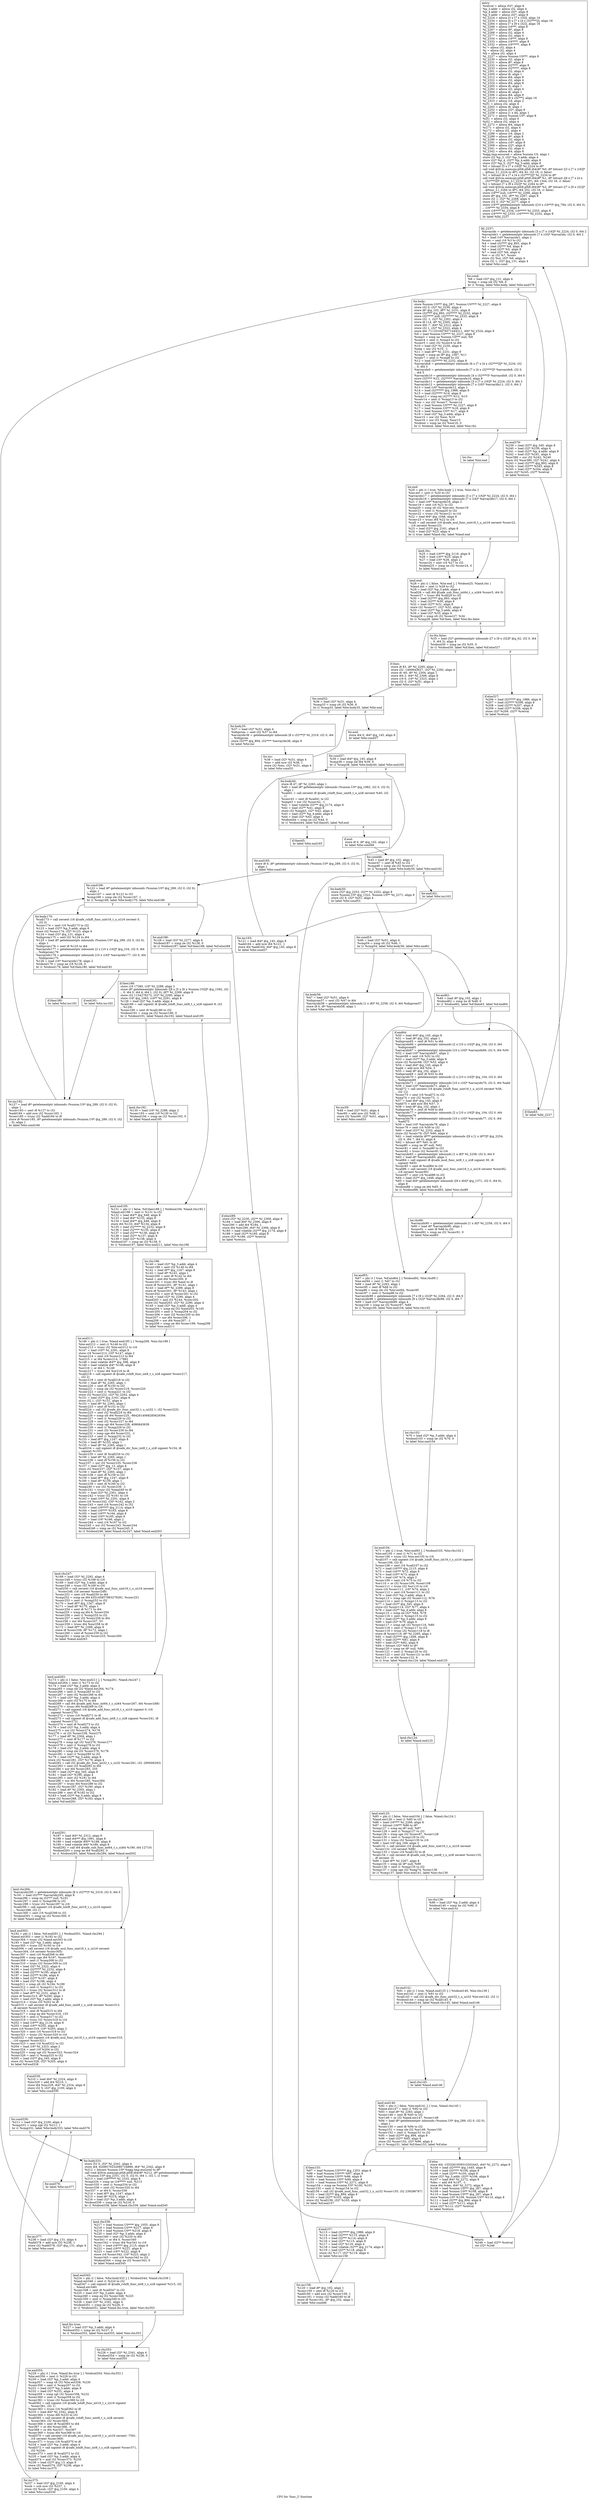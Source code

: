 digraph "CFG for 'func_2' function" {
	label="CFG for 'func_2' function";

	Node0xbb36070 [shape=record,label="{entry:\l  %retval = alloca i32*, align 8\l  %p_3.addr = alloca i32, align 4\l  %p_4.addr = alloca i32*, align 8\l  %p_5.addr = alloca i32*, align 8\l  %l_2224 = alloca [3 x [7 x i16]], align 16\l  %l_2234 = alloca [6 x [7 x [4 x i32****]]], align 16\l  %l_2264 = alloca [7 x [9 x i32]], align 16\l  %l_2266 = alloca i16***, align 8\l  %l_2267 = alloca i8*, align 8\l  %l_2268 = alloca i32, align 4\l  %l_2277 = alloca i32, align 4\l  %l_2334 = alloca i16***, align 8\l  %l_2333 = alloca i16****, align 8\l  %l_2332 = alloca i16*****, align 8\l  %i = alloca i32, align 4\l  %j = alloca i32, align 4\l  %k = alloca i32, align 4\l  %l_2227 = alloca %union.U0***, align 8\l  %l_2230 = alloca i32, align 4\l  %l_2231 = alloca i8*, align 8\l  %l_2232 = alloca i32****, align 8\l  %l_2233 = alloca i32*****, align 8\l  %l_2301 = alloca i32, align 4\l  %l_2305 = alloca i8, align 1\l  %l_2312 = alloca i64, align 8\l  %l_2322 = alloca i32, align 4\l  %l_2324 = alloca i64, align 8\l  %l_2265 = alloca i8, align 1\l  %l_2292 = alloca i32, align 4\l  %l_2304 = alloca i8, align 1\l  %l_2306 = alloca i64, align 8\l  %l_2319 = alloca [8 x i32***], align 16\l  %l_2323 = alloca i16, align 2\l  %i31 = alloca i32, align 4\l  %l_2263 = alloca i8, align 1\l  %l_2252 = alloca i32*, align 8\l  %l_2258 = alloca [1 x i8], align 1\l  %l_2271 = alloca %union.U0*, align 8\l  %i51 = alloca i32, align 4\l  %j52 = alloca i32, align 4\l  %l_2272 = alloca i64, align 8\l  %i171 = alloca i32, align 4\l  %j172 = alloca i32, align 4\l  %l_2288 = alloca i16, align 2\l  %l_2289 = alloca i8*, align 8\l  %l_2290 = alloca i32, align 4\l  %l_2291 = alloca i16*, align 8\l  %l_2309 = alloca i32*, align 8\l  %l_2341 = alloca i32, align 4\l  %l_2342 = alloca i64, align 8\l  %agg.tmp.ensured = alloca %union.U0, align 1\l  store i32 %p_3, i32* %p_3.addr, align 4\l  store i32* %p_4, i32** %p_4.addr, align 8\l  store i32* %p_5, i32** %p_5.addr, align 8\l  %0 = bitcast [3 x [7 x i16]]* %l_2224 to i8*\l  call void @llvm.memcpy.p0i8.p0i8.i64(i8* %0, i8* bitcast ([3 x [7 x i16]]*\l... @func_2.l_2224 to i8*), i64 42, i32 16, i1 false)\l  %1 = bitcast [6 x [7 x [4 x i32****]]]* %l_2234 to i8*\l  call void @llvm.memcpy.p0i8.p0i8.i64(i8* %1, i8* bitcast ([6 x [7 x [4 x\l... i32****]]]* @func_2.l_2234 to i8*), i64 1344, i32 16, i1 false)\l  %2 = bitcast [7 x [9 x i32]]* %l_2264 to i8*\l  call void @llvm.memcpy.p0i8.p0i8.i64(i8* %2, i8* bitcast ([7 x [9 x i32]]*\l... @func_2.l_2264 to i8*), i64 252, i32 16, i1 false)\l  store i16*** null, i16**** %l_2266, align 8\l  store i8* @g_102, i8** %l_2267, align 8\l  store i32 1, i32* %l_2268, align 4\l  store i32 0, i32* %l_2277, align 4\l  store i16*** getelementptr inbounds ([10 x i16**]* @g_794, i32 0, i64 3),\l... i16**** %l_2334, align 8\l  store i16**** %l_2334, i16***** %l_2333, align 8\l  store i16***** %l_2333, i16****** %l_2332, align 8\l  br label %lbl_2237\l}"];
	Node0xbb36070 -> Node0xbb360a0;
	Node0xbb360a0 [shape=record,label="{lbl_2237:                                         \l  %arrayidx = getelementptr inbounds [3 x [7 x i16]]* %l_2224, i32 0, i64 2\l  %arrayidx1 = getelementptr inbounds [7 x i16]* %arrayidx, i32 0, i64 2\l  %3 = load i16* %arrayidx1, align 2\l  %conv = sext i16 %3 to i32\l  %4 = load i32**** @g_893, align 8\l  %5 = load i32*** %4, align 8\l  %6 = load i32** %5, align 8\l  %7 = load i32* %6, align 4\l  %or = or i32 %7, %conv\l  store i32 %or, i32* %6, align 4\l  store i32 1, i32* @g_131, align 4\l  br label %for.cond\l}"];
	Node0xbb360a0 -> Node0xbb360d0;
	Node0xbb360d0 [shape=record,label="{for.cond:                                         \l  %8 = load i32* @g_131, align 4\l  %cmp = icmp sle i32 %8, 6\l  br i1 %cmp, label %for.body, label %for.end379\l|{<s0>T|<s1>F}}"];
	Node0xbb360d0:s0 -> Node0xbb36100;
	Node0xbb360d0:s1 -> Node0xbb36df0;
	Node0xbb36100 [shape=record,label="{for.body:                                         \l  store %union.U0*** @g_287, %union.U0**** %l_2227, align 8\l  store i32 0, i32* %l_2230, align 4\l  store i8* @g_102, i8** %l_2231, align 8\l  store i32**** @g_893, i32***** %l_2232, align 8\l  store i32***** null, i32****** %l_2233, align 8\l  store i32 -1, i32* %l_2301, align 4\l  store i8 114, i8* %l_2305, align 1\l  store i64 -7, i64* %l_2312, align 8\l  store i32 1, i32* %l_2322, align 4\l  store i64 -7112516476571444311, i64* %l_2324, align 8\l  %9 = load %union.U0**** %l_2227, align 8\l  %cmp3 = icmp ne %union.U0*** null, %9\l  %conv4 = zext i1 %cmp3 to i32\l  %conv5 = sext i32 %conv4 to i64\l  %10 = load i32* %l_2230, align 4\l  %neg = xor i32 %10, -1\l  %11 = load i8** %l_2231, align 8\l  %cmp6 = icmp ne i8* @g_1587, %11\l  %conv7 = zext i1 %cmp6 to i32\l  %12 = load i32***** %l_2232, align 8\l  %arrayidx8 = getelementptr inbounds [6 x [7 x [4 x i32****]]]* %l_2234, i32\l... 0, i64 3\l  %arrayidx9 = getelementptr inbounds [7 x [4 x i32****]]* %arrayidx8, i32 0,\l... i64 3\l  %arrayidx10 = getelementptr inbounds [4 x i32****]* %arrayidx9, i32 0, i64 0\l  store i32**** %12, i32***** %arrayidx10, align 8\l  %arrayidx11 = getelementptr inbounds [3 x [7 x i16]]* %l_2224, i32 0, i64 2\l  %arrayidx12 = getelementptr inbounds [7 x i16]* %arrayidx11, i32 0, i64 2\l  %13 = load i16* %arrayidx12, align 2\l  %14 = load i32****** @g_1988, align 8\l  %15 = load i32***** %14, align 8\l  %cmp13 = icmp eq i32**** %12, %15\l  %conv14 = zext i1 %cmp13 to i32\l  %xor = xor i32 %conv7, %conv14\l  %16 = load %union.U0**** %l_2227, align 8\l  %17 = load %union.U0*** %16, align 8\l  %18 = load %union.U0** %17, align 8\l  %19 = load i32* %p_3.addr, align 4\l  %xor15 = xor i32 %xor, %19\l  %xor16 = xor i32 %neg, %xor15\l  %tobool = icmp ne i32 %xor16, 0\l  br i1 %tobool, label %lor.end, label %lor.rhs\l|{<s0>T|<s1>F}}"];
	Node0xbb36100:s0 -> Node0xbb36160;
	Node0xbb36100:s1 -> Node0xbb36130;
	Node0xbb36130 [shape=record,label="{lor.rhs:                                          \l  br label %lor.end\l}"];
	Node0xbb36130 -> Node0xbb36160;
	Node0xbb36160 [shape=record,label="{lor.end:                                          \l  %20 = phi i1 [ true, %for.body ], [ true, %lor.rhs ]\l  %lor.ext = zext i1 %20 to i32\l  %arrayidx17 = getelementptr inbounds [3 x [7 x i16]]* %l_2224, i32 0, i64 1\l  %arrayidx18 = getelementptr inbounds [7 x i16]* %arrayidx17, i32 0, i64 2\l  %21 = load i16* %arrayidx18, align 2\l  %conv19 = sext i16 %21 to i32\l  %cmp20 = icmp slt i32 %lor.ext, %conv19\l  %conv21 = zext i1 %cmp20 to i32\l  %conv22 = trunc i32 %conv21 to i16\l  %22 = load i64* @g_1048, align 8\l  %conv23 = trunc i64 %22 to i16\l  %call = call zeroext i16 @safe_mul_func_uint16_t_u_u(i16 zeroext %conv22,\l... i16 zeroext %conv23)\l  %23 = load i32** @g_2161, align 8\l  %24 = load i32* %23, align 4\l  br i1 true, label %land.rhs, label %land.end\l|{<s0>T|<s1>F}}"];
	Node0xbb36160:s0 -> Node0xbb36190;
	Node0xbb36160:s1 -> Node0xbb361c0;
	Node0xbb36190 [shape=record,label="{land.rhs:                                         \l  %25 = load i16*** @g_2116, align 8\l  %26 = load i16** %25, align 8\l  %27 = load i16* %26, align 2\l  %conv24 = sext i16 %27 to i32\l  %tobool25 = icmp ne i32 %conv24, 0\l  br label %land.end\l}"];
	Node0xbb36190 -> Node0xbb361c0;
	Node0xbb361c0 [shape=record,label="{land.end:                                         \l  %28 = phi i1 [ false, %lor.end ], [ %tobool25, %land.rhs ]\l  %land.ext = zext i1 %28 to i32\l  %29 = load i32* %p_3.addr, align 4\l  %call26 = call i64 @safe_sub_func_int64_t_s_s(i64 %conv5, i64 0)\l  %conv27 = trunc i64 %call26 to i32\l  %30 = load i32**** @g_893, align 8\l  %31 = load i32*** %30, align 8\l  %32 = load i32** %31, align 8\l  store i32 %conv27, i32* %32, align 4\l  %33 = load i32** %p_5.addr, align 8\l  %34 = load i32* %33, align 4\l  %cmp28 = icmp slt i32 %conv27, %34\l  br i1 %cmp28, label %if.then, label %lor.lhs.false\l|{<s0>T|<s1>F}}"];
	Node0xbb361c0:s0 -> Node0xbb36220;
	Node0xbb361c0:s1 -> Node0xbb361f0;
	Node0xbb361f0 [shape=record,label="{lor.lhs.false:                                    \l  %35 = load i32* getelementptr inbounds ([7 x [9 x i32]]* @g_62, i32 0, i64\l... 0, i64 3), align 4\l  %tobool30 = icmp ne i32 %35, 0\l  br i1 %tobool30, label %if.then, label %if.else327\l|{<s0>T|<s1>F}}"];
	Node0xbb361f0:s0 -> Node0xbb36220;
	Node0xbb361f0:s1 -> Node0xbb36bb0;
	Node0xbb36220 [shape=record,label="{if.then:                                          \l  store i8 83, i8* %l_2265, align 1\l  store i32 -1400643627, i32* %l_2292, align 4\l  store i8 -60, i8* %l_2304, align 1\l  store i64 2, i64* %l_2306, align 8\l  store i16 6, i16* %l_2323, align 2\l  store i32 0, i32* %i31, align 4\l  br label %for.cond32\l}"];
	Node0xbb36220 -> Node0xbb36250;
	Node0xbb36250 [shape=record,label="{for.cond32:                                       \l  %36 = load i32* %i31, align 4\l  %cmp33 = icmp slt i32 %36, 8\l  br i1 %cmp33, label %for.body35, label %for.end\l|{<s0>T|<s1>F}}"];
	Node0xbb36250:s0 -> Node0xbb36280;
	Node0xbb36250:s1 -> Node0xbb362e0;
	Node0xbb36280 [shape=record,label="{for.body35:                                       \l  %37 = load i32* %i31, align 4\l  %idxprom = sext i32 %37 to i64\l  %arrayidx36 = getelementptr inbounds [8 x i32***]* %l_2319, i32 0, i64\l... %idxprom\l  store i32*** @g_894, i32**** %arrayidx36, align 8\l  br label %for.inc\l}"];
	Node0xbb36280 -> Node0xbb362b0;
	Node0xbb362b0 [shape=record,label="{for.inc:                                          \l  %38 = load i32* %i31, align 4\l  %inc = add nsw i32 %38, 1\l  store i32 %inc, i32* %i31, align 4\l  br label %for.cond32\l}"];
	Node0xbb362b0 -> Node0xbb36250;
	Node0xbb362e0 [shape=record,label="{for.end:                                          \l  store i64 0, i64* @g_145, align 8\l  br label %for.cond37\l}"];
	Node0xbb362e0 -> Node0xbb36310;
	Node0xbb36310 [shape=record,label="{for.cond37:                                       \l  %39 = load i64* @g_145, align 8\l  %cmp38 = icmp sle i64 %39, 6\l  br i1 %cmp38, label %for.body40, label %for.end165\l|{<s0>T|<s1>F}}"];
	Node0xbb36310:s0 -> Node0xbb36340;
	Node0xbb36310:s1 -> Node0xbb36850;
	Node0xbb36340 [shape=record,label="{for.body40:                                       \l  store i8 47, i8* %l_2263, align 1\l  %40 = load i8* getelementptr inbounds (%union.U0* @g_1982, i32 0, i32 0),\l... align 1\l  %call41 = call zeroext i8 @safe_rshift_func_uint8_t_u_u(i8 zeroext %40, i32\l... 1)\l  %conv42 = zext i8 %call41 to i32\l  %neg43 = xor i32 %conv42, -1\l  %41 = load volatile i32*** @g_2174, align 8\l  %42 = load i32** %41, align 8\l  store i32 %neg43, i32* %42, align 4\l  %43 = load i32** %p_4.addr, align 8\l  %44 = load i32* %43, align 4\l  %tobool44 = icmp ne i32 %44, 0\l  br i1 %tobool44, label %if.then45, label %if.end\l|{<s0>T|<s1>F}}"];
	Node0xbb36340:s0 -> Node0xbb36370;
	Node0xbb36340:s1 -> Node0xbb363a0;
	Node0xbb36370 [shape=record,label="{if.then45:                                        \l  br label %for.end165\l}"];
	Node0xbb36370 -> Node0xbb36850;
	Node0xbb363a0 [shape=record,label="{if.end:                                           \l  store i8 0, i8* @g_102, align 1\l  br label %for.cond46\l}"];
	Node0xbb363a0 -> Node0xbb363d0;
	Node0xbb363d0 [shape=record,label="{for.cond46:                                       \l  %45 = load i8* @g_102, align 1\l  %conv47 = zext i8 %45 to i32\l  %cmp48 = icmp sle i32 %conv47, 1\l  br i1 %cmp48, label %for.body50, label %for.end162\l|{<s0>T|<s1>F}}"];
	Node0xbb363d0:s0 -> Node0xbb36400;
	Node0xbb363d0:s1 -> Node0xbb367f0;
	Node0xbb36400 [shape=record,label="{for.body50:                                       \l  store i32* @g_2253, i32** %l_2252, align 8\l  store %union.U0* @g_1322, %union.U0** %l_2271, align 8\l  store i32 0, i32* %i51, align 4\l  br label %for.cond53\l}"];
	Node0xbb36400 -> Node0xbb36430;
	Node0xbb36430 [shape=record,label="{for.cond53:                                       \l  %46 = load i32* %i51, align 4\l  %cmp54 = icmp slt i32 %46, 1\l  br i1 %cmp54, label %for.body56, label %for.end61\l|{<s0>T|<s1>F}}"];
	Node0xbb36430:s0 -> Node0xbb36460;
	Node0xbb36430:s1 -> Node0xbb364c0;
	Node0xbb36460 [shape=record,label="{for.body56:                                       \l  %47 = load i32* %i51, align 4\l  %idxprom57 = sext i32 %47 to i64\l  %arrayidx58 = getelementptr inbounds [1 x i8]* %l_2258, i32 0, i64 %idxprom57\l  store i8 0, i8* %arrayidx58, align 1\l  br label %for.inc59\l}"];
	Node0xbb36460 -> Node0xbb36490;
	Node0xbb36490 [shape=record,label="{for.inc59:                                        \l  %48 = load i32* %i51, align 4\l  %inc60 = add nsw i32 %48, 1\l  store i32 %inc60, i32* %i51, align 4\l  br label %for.cond53\l}"];
	Node0xbb36490 -> Node0xbb36430;
	Node0xbb364c0 [shape=record,label="{for.end61:                                        \l  %49 = load i8* @g_102, align 1\l  %tobool62 = icmp ne i8 %49, 0\l  br i1 %tobool62, label %if.then63, label %if.end64\l|{<s0>T|<s1>F}}"];
	Node0xbb364c0:s0 -> Node0xbb364f0;
	Node0xbb364c0:s1 -> Node0xbb36520;
	Node0xbb364f0 [shape=record,label="{if.then63:                                        \l  br label %lbl_2237\l}"];
	Node0xbb364f0 -> Node0xbb360a0;
	Node0xbb36520 [shape=record,label="{if.end64:                                         \l  %50 = load i64* @g_145, align 8\l  %51 = load i8* @g_102, align 1\l  %idxprom65 = zext i8 %51 to i64\l  %arrayidx66 = getelementptr inbounds [2 x [10 x i16]]* @g_104, i32 0, i64\l... %idxprom65\l  %arrayidx67 = getelementptr inbounds [10 x i16]* %arrayidx66, i32 0, i64 %50\l  %52 = load i16* %arrayidx67, align 2\l  %conv68 = sext i16 %52 to i32\l  %53 = load i32** %p_5.addr, align 8\l  store i32 %conv68, i32* %53, align 4\l  %54 = load i64* @g_145, align 8\l  %add = add nsw i64 %54, 3\l  %55 = load i8* @g_102, align 1\l  %idxprom69 = zext i8 %55 to i64\l  %arrayidx70 = getelementptr inbounds [2 x [10 x i16]]* @g_104, i32 0, i64\l... %idxprom69\l  %arrayidx71 = getelementptr inbounds [10 x i16]* %arrayidx70, i32 0, i64 %add\l  %56 = load i16* %arrayidx71, align 2\l  %call72 = call zeroext i16 @safe_rshift_func_uint16_t_u_u(i16 zeroext %56,\l... i32 12)\l  %conv73 = zext i16 %call72 to i32\l  %neg74 = xor i32 %conv73, -1\l  %57 = load i64* @g_145, align 8\l  %add75 = add nsw i64 %57, 3\l  %58 = load i8* @g_102, align 1\l  %idxprom76 = zext i8 %58 to i64\l  %arrayidx77 = getelementptr inbounds [2 x [10 x i16]]* @g_104, i32 0, i64\l... %idxprom76\l  %arrayidx78 = getelementptr inbounds [10 x i16]* %arrayidx77, i32 0, i64\l... %add75\l  %59 = load i16* %arrayidx78, align 2\l  %conv79 = sext i16 %59 to i32\l  %60 = load i32** %l_2252, align 8\l  store i32 %conv79, i32* %60, align 4\l  %61 = load volatile i8*** getelementptr inbounds ([9 x [1 x i8**]]* @g_2254,\l... i32 0, i64 7, i64 0), align 8\l  %62 = bitcast i8** %61 to i8*\l  %cmp80 = icmp ne i8* null, %62\l  %conv81 = zext i1 %cmp80 to i32\l  %conv82 = trunc i32 %conv81 to i16\l  %arrayidx83 = getelementptr inbounds [1 x i8]* %l_2258, i32 0, i64 0\l  %63 = load i8* %arrayidx83, align 1\l  %call84 = call signext i8 @safe_mod_func_int8_t_s_s(i8 signext 30, i8\l... signext %63)\l  %conv85 = sext i8 %call84 to i16\l  %call86 = call zeroext i16 @safe_mul_func_uint16_t_u_u(i16 zeroext %conv82,\l... i16 zeroext %conv85)\l  %conv87 = zext i16 %call86 to i32\l  %64 = load i32** @g_1448, align 8\l  %65 = load i64* getelementptr inbounds ([9 x i64]* @g_1371, i32 0, i64 6),\l... align 8\l  %tobool88 = icmp ne i64 %65, 0\l  br i1 %tobool88, label %lor.end93, label %lor.rhs89\l|{<s0>T|<s1>F}}"];
	Node0xbb36520:s0 -> Node0xbb36580;
	Node0xbb36520:s1 -> Node0xbb36550;
	Node0xbb36550 [shape=record,label="{lor.rhs89:                                        \l  %arrayidx90 = getelementptr inbounds [1 x i8]* %l_2258, i32 0, i64 0\l  %66 = load i8* %arrayidx90, align 1\l  %conv91 = sext i8 %66 to i32\l  %tobool92 = icmp ne i32 %conv91, 0\l  br label %lor.end93\l}"];
	Node0xbb36550 -> Node0xbb36580;
	Node0xbb36580 [shape=record,label="{lor.end93:                                        \l  %67 = phi i1 [ true, %if.end64 ], [ %tobool92, %lor.rhs89 ]\l  %lor.ext94 = zext i1 %67 to i32\l  %68 = load i8* %l_2263, align 1\l  %conv95 = zext i8 %68 to i32\l  %cmp96 = icmp sle i32 %lor.ext94, %conv95\l  %conv97 = zext i1 %cmp96 to i32\l  %arrayidx98 = getelementptr inbounds [7 x [9 x i32]]* %l_2264, i32 0, i64 6\l  %arrayidx99 = getelementptr inbounds [9 x i32]* %arrayidx98, i32 0, i64 7\l  %69 = load i32* %arrayidx99, align 4\l  %cmp100 = icmp ne i32 %conv97, %69\l  br i1 %cmp100, label %lor.end104, label %lor.rhs102\l|{<s0>T|<s1>F}}"];
	Node0xbb36580:s0 -> Node0xbb365e0;
	Node0xbb36580:s1 -> Node0xbb365b0;
	Node0xbb365b0 [shape=record,label="{lor.rhs102:                                       \l  %70 = load i32* %p_3.addr, align 4\l  %tobool103 = icmp ne i32 %70, 0\l  br label %lor.end104\l}"];
	Node0xbb365b0 -> Node0xbb365e0;
	Node0xbb365e0 [shape=record,label="{lor.end104:                                       \l  %71 = phi i1 [ true, %lor.end93 ], [ %tobool103, %lor.rhs102 ]\l  %lor.ext105 = zext i1 %71 to i32\l  %conv106 = trunc i32 %lor.ext105 to i16\l  %call107 = call signext i16 @safe_lshift_func_int16_t_s_s(i16 signext\l... %conv106, i32 8)\l  %conv108 = sext i16 %call107 to i32\l  %72 = load i16**** @g_2115, align 8\l  %73 = load i16*** %72, align 8\l  %74 = load i16** %73, align 8\l  %75 = load i16* %74, align 2\l  %conv109 = sext i16 %75 to i32\l  %or110 = or i32 %conv109, %conv108\l  %conv111 = trunc i32 %or110 to i16\l  store i16 %conv111, i16* %74, align 2\l  %conv112 = sext i16 %conv111 to i32\l  %76 = load i32* %p_3.addr, align 4\l  %cmp113 = icmp sge i32 %conv112, %76\l  %conv114 = zext i1 %cmp113 to i32\l  %77 = load i32** @g_345, align 8\l  store i32 %conv114, i32* %77, align 4\l  %78 = load i32** %p_4.addr, align 8\l  %cmp115 = icmp ne i32* %64, %78\l  %conv116 = zext i1 %cmp115 to i32\l  %79 = load i32** %p_5.addr, align 8\l  %80 = load i32* %79, align 4\l  %cmp117 = icmp sgt i32 %conv116, %80\l  %conv118 = zext i1 %cmp117 to i32\l  %conv119 = trunc i32 %conv118 to i8\l  store i8 %conv119, i8* %l_2265, align 1\l  %81 = load i32**** @g_1446, align 8\l  %82 = load i32*** %81, align 8\l  %83 = load i32** %82, align 8\l  %84 = bitcast i32* %83 to i8*\l  %cmp120 = icmp ne i8* null, %84\l  %conv121 = zext i1 %cmp120 to i32\l  %conv122 = sext i32 %conv121 to i64\l  %or123 = or i64 %conv122, 6\l  br i1 true, label %land.rhs124, label %land.end125\l|{<s0>T|<s1>F}}"];
	Node0xbb365e0:s0 -> Node0xbb36610;
	Node0xbb365e0:s1 -> Node0xbb36640;
	Node0xbb36610 [shape=record,label="{land.rhs124:                                      \l  br label %land.end125\l}"];
	Node0xbb36610 -> Node0xbb36640;
	Node0xbb36640 [shape=record,label="{land.end125:                                      \l  %85 = phi i1 [ false, %lor.end104 ], [ false, %land.rhs124 ]\l  %land.ext126 = zext i1 %85 to i32\l  %86 = load i16**** %l_2266, align 8\l  %87 = bitcast i16*** %86 to i8*\l  %cmp127 = icmp eq i8* null, %87\l  %conv128 = zext i1 %cmp127 to i32\l  %cmp129 = icmp sge i32 %conv87, %conv128\l  %conv130 = zext i1 %cmp129 to i32\l  %conv131 = trunc i32 %conv130 to i16\l  %88 = load i16* @g_169, align 2\l  %call132 = call zeroext i16 @safe_add_func_uint16_t_u_u(i16 zeroext\l... %conv131, i16 zeroext %88)\l  %conv133 = trunc i16 %call132 to i8\l  %call134 = call zeroext i8 @safe_sub_func_uint8_t_u_u(i8 zeroext %conv133,\l... i8 zeroext -3)\l  %89 = load i8** %l_2267, align 8\l  %cmp135 = icmp ne i8* null, %89\l  %conv136 = zext i1 %cmp135 to i32\l  %cmp137 = icmp sge i32 %neg74, %conv136\l  br i1 %cmp137, label %lor.end141, label %lor.rhs139\l|{<s0>T|<s1>F}}"];
	Node0xbb36640:s0 -> Node0xbb366a0;
	Node0xbb36640:s1 -> Node0xbb36670;
	Node0xbb36670 [shape=record,label="{lor.rhs139:                                       \l  %90 = load i32* %p_3.addr, align 4\l  %tobool140 = icmp ne i32 %90, 0\l  br label %lor.end141\l}"];
	Node0xbb36670 -> Node0xbb366a0;
	Node0xbb366a0 [shape=record,label="{lor.end141:                                       \l  %91 = phi i1 [ true, %land.end125 ], [ %tobool140, %lor.rhs139 ]\l  %lor.ext142 = zext i1 %91 to i32\l  %call143 = call i32 @safe_div_func_uint32_t_u_u(i32 %lor.ext142, i32 1)\l  %tobool144 = icmp ne i32 %call143, 0\l  br i1 %tobool144, label %land.rhs145, label %land.end146\l|{<s0>T|<s1>F}}"];
	Node0xbb366a0:s0 -> Node0xbb366d0;
	Node0xbb366a0:s1 -> Node0xbb36700;
	Node0xbb366d0 [shape=record,label="{land.rhs145:                                      \l  br label %land.end146\l}"];
	Node0xbb366d0 -> Node0xbb36700;
	Node0xbb36700 [shape=record,label="{land.end146:                                      \l  %92 = phi i1 [ false, %lor.end141 ], [ true, %land.rhs145 ]\l  %land.ext147 = zext i1 %92 to i32\l  %93 = load i8* %l_2263, align 1\l  %conv148 = zext i8 %93 to i32\l  %or149 = or i32 %land.ext147, %conv148\l  %94 = load i8* getelementptr inbounds (%union.U0* @g_289, i32 0, i32 0),\l... align 1\l  %conv150 = sext i8 %94 to i32\l  %cmp151 = icmp sle i32 %or149, %conv150\l  %conv152 = zext i1 %cmp151 to i32\l  %95 = load i32*** @g_894, align 8\l  %96 = load i32** %95, align 8\l  store i32 %conv152, i32* %96, align 4\l  br i1 %cmp151, label %if.then153, label %if.else\l|{<s0>T|<s1>F}}"];
	Node0xbb36700:s0 -> Node0xbb36730;
	Node0xbb36700:s1 -> Node0xbb36760;
	Node0xbb36730 [shape=record,label="{if.then153:                                       \l  %97 = load %union.U0***** @g_1353, align 8\l  %98 = load %union.U0**** %97, align 8\l  %99 = load %union.U0*** %98, align 8\l  %100 = load %union.U0** %99, align 8\l  %101 = load %union.U0** %l_2271, align 8\l  %cmp154 = icmp ne %union.U0* %100, %101\l  %conv155 = zext i1 %cmp154 to i32\l  %call156 = call i32 @safe_mod_func_uint32_t_u_u(i32 %conv155, i32 239286787)\l  %102 = load i32*** @g_894, align 8\l  %103 = load i32** %102, align 8\l  store i32 %call156, i32* %103, align 4\l  br label %if.end157\l}"];
	Node0xbb36730 -> Node0xbb36790;
	Node0xbb36760 [shape=record,label="{if.else:                                          \l  store i64 -1553261939310202443, i64* %l_2272, align 8\l  %104 = load i32***** @g_1445, align 8\l  %105 = load i32**** %104, align 8\l  %106 = load i32*** %105, align 8\l  store i32* %p_3.addr, i32** %106, align 8\l  %107 = load i64* %l_2272, align 8\l  %dec = add i64 %107, -1\l  store i64 %dec, i64* %l_2272, align 8\l  %108 = load %union.U0*** @g_287, align 8\l  %109 = load %union.U0** %108, align 8\l  %110 = load %union.U0*** @g_287, align 8\l  store %union.U0* %109, %union.U0** %110, align 8\l  %111 = load i32*** @g_894, align 8\l  %112 = load i32** %111, align 8\l  store i32* %112, i32** %retval\l  br label %return\l}"];
	Node0xbb36760 -> Node0xbb36e20;
	Node0xbb36790 [shape=record,label="{if.end157:                                        \l  %113 = load i32***** @g_1986, align 8\l  %114 = load i32**** %113, align 8\l  %115 = load i32*** %114, align 8\l  %116 = load i32** %115, align 8\l  %117 = load i32* %116, align 4\l  %118 = load volatile i32*** @g_2174, align 8\l  %119 = load i32** %118, align 8\l  store i32 %117, i32* %119, align 4\l  br label %for.inc158\l}"];
	Node0xbb36790 -> Node0xbb367c0;
	Node0xbb367c0 [shape=record,label="{for.inc158:                                       \l  %120 = load i8* @g_102, align 1\l  %conv159 = zext i8 %120 to i32\l  %add160 = add nsw i32 %conv159, 1\l  %conv161 = trunc i32 %add160 to i8\l  store i8 %conv161, i8* @g_102, align 1\l  br label %for.cond46\l}"];
	Node0xbb367c0 -> Node0xbb363d0;
	Node0xbb367f0 [shape=record,label="{for.end162:                                       \l  br label %for.inc163\l}"];
	Node0xbb367f0 -> Node0xbb36820;
	Node0xbb36820 [shape=record,label="{for.inc163:                                       \l  %121 = load i64* @g_145, align 8\l  %add164 = add nsw i64 %121, 1\l  store i64 %add164, i64* @g_145, align 8\l  br label %for.cond37\l}"];
	Node0xbb36820 -> Node0xbb36310;
	Node0xbb36850 [shape=record,label="{for.end165:                                       \l  store i8 0, i8* getelementptr inbounds (%union.U0* @g_289, i32 0, i32 0),\l... align 1\l  br label %for.cond166\l}"];
	Node0xbb36850 -> Node0xbb36880;
	Node0xbb36880 [shape=record,label="{for.cond166:                                      \l  %122 = load i8* getelementptr inbounds (%union.U0* @g_289, i32 0, i32 0),\l... align 1\l  %conv167 = sext i8 %122 to i32\l  %cmp168 = icmp sle i32 %conv167, 1\l  br i1 %cmp168, label %for.body170, label %for.end186\l|{<s0>T|<s1>F}}"];
	Node0xbb36880:s0 -> Node0xbb368b0;
	Node0xbb36880:s1 -> Node0xbb36970;
	Node0xbb368b0 [shape=record,label="{for.body170:                                      \l  %call173 = call zeroext i16 @safe_rshift_func_uint16_t_u_s(i16 zeroext 0,\l... i32 0)\l  %conv174 = zext i16 %call173 to i32\l  %123 = load i32** %p_5.addr, align 8\l  store i32 %conv174, i32* %123, align 4\l  %124 = load i32* @g_131, align 4\l  %idxprom175 = sext i32 %124 to i64\l  %125 = load i8* getelementptr inbounds (%union.U0* @g_289, i32 0, i32 0),\l... align 1\l  %idxprom176 = sext i8 %125 to i64\l  %arrayidx177 = getelementptr inbounds [2 x [10 x i16]]* @g_104, i32 0, i64\l... %idxprom176\l  %arrayidx178 = getelementptr inbounds [10 x i16]* %arrayidx177, i32 0, i64\l... %idxprom175\l  %126 = load i16* %arrayidx178, align 2\l  %tobool179 = icmp ne i16 %126, 0\l  br i1 %tobool179, label %if.then180, label %if.end181\l|{<s0>T|<s1>F}}"];
	Node0xbb368b0:s0 -> Node0xbb368e0;
	Node0xbb368b0:s1 -> Node0xbb36910;
	Node0xbb368e0 [shape=record,label="{if.then180:                                       \l  br label %for.inc182\l}"];
	Node0xbb368e0 -> Node0xbb36940;
	Node0xbb36910 [shape=record,label="{if.end181:                                        \l  br label %for.inc182\l}"];
	Node0xbb36910 -> Node0xbb36940;
	Node0xbb36940 [shape=record,label="{for.inc182:                                       \l  %127 = load i8* getelementptr inbounds (%union.U0* @g_289, i32 0, i32 0),\l... align 1\l  %conv183 = sext i8 %127 to i32\l  %add184 = add nsw i32 %conv183, 1\l  %conv185 = trunc i32 %add184 to i8\l  store i8 %conv185, i8* getelementptr inbounds (%union.U0* @g_289, i32 0, i32\l... 0), align 1\l  br label %for.cond166\l}"];
	Node0xbb36940 -> Node0xbb36880;
	Node0xbb36970 [shape=record,label="{for.end186:                                       \l  %128 = load i32* %l_2277, align 4\l  %tobool187 = icmp ne i32 %128, 0\l  br i1 %tobool187, label %if.then188, label %if.else289\l|{<s0>T|<s1>F}}"];
	Node0xbb36970:s0 -> Node0xbb369a0;
	Node0xbb36970:s1 -> Node0xbb36af0;
	Node0xbb369a0 [shape=record,label="{if.then188:                                       \l  store i16 17260, i16* %l_2288, align 2\l  store i8* getelementptr inbounds ([8 x [5 x [6 x %union.U0]]]* @g_1592, i32\l... 0, i64 0, i64 4, i64 1, i32 0), i8** %l_2289, align 8\l  store i32 1154276272, i32* %l_2290, align 4\l  store i16* @g_1063, i16** %l_2291, align 8\l  %129 = load i32* %p_3.addr, align 4\l  %call189 = call signext i8 @safe_lshift_func_int8_t_s_u(i8 signext 8, i32\l... %129)\l  %conv190 = sext i8 %call189 to i32\l  %tobool191 = icmp ne i32 %conv190, 0\l  br i1 %tobool191, label %land.rhs192, label %land.end195\l|{<s0>T|<s1>F}}"];
	Node0xbb369a0:s0 -> Node0xbb369d0;
	Node0xbb369a0:s1 -> Node0xbb36a00;
	Node0xbb369d0 [shape=record,label="{land.rhs192:                                      \l  %130 = load i16* %l_2288, align 2\l  %conv193 = sext i16 %130 to i32\l  %tobool194 = icmp ne i32 %conv193, 0\l  br label %land.end195\l}"];
	Node0xbb369d0 -> Node0xbb36a00;
	Node0xbb36a00 [shape=record,label="{land.end195:                                      \l  %131 = phi i1 [ false, %if.then188 ], [ %tobool194, %land.rhs192 ]\l  %land.ext196 = zext i1 %131 to i32\l  %132 = load i64** @g_648, align 8\l  %133 = load i64* %132, align 8\l  %134 = load i64** @g_648, align 8\l  store i64 %133, i64* %134, align 8\l  %135 = load i32***** %l_2232, align 8\l  %136 = load i32**** %135, align 8\l  %137 = load i32*** %136, align 8\l  %138 = load i32** %137, align 8\l  %139 = load i32* %138, align 4\l  %tobool197 = icmp ne i32 %139, 0\l  br i1 %tobool197, label %lor.end211, label %lor.rhs198\l|{<s0>T|<s1>F}}"];
	Node0xbb36a00:s0 -> Node0xbb36a60;
	Node0xbb36a00:s1 -> Node0xbb36a30;
	Node0xbb36a30 [shape=record,label="{lor.rhs198:                                       \l  %140 = load i32* %p_3.addr, align 4\l  %conv199 = sext i32 %140 to i64\l  %141 = load i8** @g_1247, align 8\l  %142 = load i8* %141, align 1\l  %conv200 = sext i8 %142 to i64\l  %and = and i64 %conv200, 8\l  %conv201 = trunc i64 %and to i8\l  store i8 %conv201, i8* %141, align 1\l  %143 = load i8** %l_2289, align 8\l  store i8 %conv201, i8* %143, align 1\l  %conv202 = sext i8 %conv201 to i32\l  %144 = load i32* %l_2290, align 4\l  %and203 = and i32 %144, %conv202\l  store i32 %and203, i32* %l_2290, align 4\l  %145 = load i32* %p_3.addr, align 4\l  %cmp204 = icmp eq i32 %and203, %145\l  %conv205 = zext i1 %cmp204 to i32\l  %conv206 = sext i32 %conv205 to i64\l  %xor207 = xor i64 %conv206, 1\l  %neg208 = xor i64 %xor207, -1\l  %cmp209 = icmp ne i64 %conv199, %neg208\l  br label %lor.end211\l}"];
	Node0xbb36a30 -> Node0xbb36a60;
	Node0xbb36a60 [shape=record,label="{lor.end211:                                       \l  %146 = phi i1 [ true, %land.end195 ], [ %cmp209, %lor.rhs198 ]\l  %lor.ext212 = zext i1 %146 to i32\l  %conv213 = trunc i32 %lor.ext212 to i16\l  %147 = load i16** %l_2291, align 8\l  store i16 %conv213, i16* %147, align 2\l  %conv214 = zext i16 %conv213 to i64\l  %or215 = or i64 %conv214, 17892\l  %148 = load volatile i64** @g_598, align 8\l  %149 = load volatile i64* %148, align 8\l  %or216 = or i64 1, %149\l  %conv217 = trunc i64 %or216 to i8\l  %call218 = call signext i8 @safe_rshift_func_int8_t_s_s(i8 signext %conv217,\l... i32 2)\l  %conv219 = sext i8 %call218 to i32\l  %150 = load i8* %l_2265, align 1\l  %conv220 = sext i8 %150 to i32\l  %cmp221 = icmp sle i32 %conv219, %conv220\l  %conv222 = zext i1 %cmp221 to i32\l  store i32 %conv222, i32* %l_2292, align 4\l  %151 = load i32** @g_2161, align 8\l  store i32 1, i32* %151, align 4\l  %152 = load i8* %l_2265, align 1\l  %conv223 = sext i8 %152 to i32\l  %call224 = call i32 @safe_div_func_uint32_t_u_u(i32 1, i32 %conv223)\l  %conv225 = zext i32 %call224 to i64\l  %cmp226 = icmp ult i64 %conv225, -8642614068285629394\l  %conv227 = zext i1 %cmp226 to i32\l  %conv228 = sext i32 %conv227 to i64\l  %cmp229 = icmp sgt i64 %conv228, 4086843639\l  %conv230 = zext i1 %cmp229 to i32\l  %conv231 = sext i32 %conv230 to i64\l  %cmp232 = icmp uge i64 %conv231, -1\l  %conv233 = zext i1 %cmp232 to i32\l  %153 = load i8** @g_1247, align 8\l  %154 = load i8* %153, align 1\l  %155 = load i8* %l_2265, align 1\l  %call234 = call signext i8 @safe_div_func_int8_t_s_s(i8 signext %154, i8\l... signext %155)\l  %conv235 = sext i8 %call234 to i32\l  %156 = load i8* %l_2265, align 1\l  %conv236 = sext i8 %156 to i32\l  %xor237 = xor i32 %conv235, %conv236\l  %157 = load i32** @g_13, align 8\l  store i32 %xor237, i32* %157, align 4\l  %158 = load i8* %l_2265, align 1\l  %conv238 = sext i8 %158 to i32\l  %159 = load i8** @g_1247, align 8\l  %160 = load i8* %159, align 1\l  %conv239 = sext i8 %160 to i32\l  %neg240 = xor i32 %conv239, -1\l  %conv241 = trunc i32 %neg240 to i8\l  %161 = load i32* %l_2301, align 4\l  %conv242 = trunc i32 %161 to i16\l  %162 = load i16** %l_2291, align 8\l  store i16 %conv242, i16* %162, align 2\l  %conv243 = zext i16 %conv242 to i32\l  %163 = load i16***** @g_2114, align 8\l  %164 = load i16**** %163, align 8\l  %165 = load i16*** %164, align 8\l  %166 = load i16** %165, align 8\l  %167 = load i16* %166, align 2\l  %conv244 = sext i16 %167 to i32\l  %xor245 = xor i32 %conv243, %conv244\l  %tobool246 = icmp ne i32 %xor245, 0\l  br i1 %tobool246, label %land.rhs247, label %land.end263\l|{<s0>T|<s1>F}}"];
	Node0xbb36a60:s0 -> Node0xbb36a90;
	Node0xbb36a60:s1 -> Node0xbb36ac0;
	Node0xbb36a90 [shape=record,label="{land.rhs247:                                      \l  %168 = load i32* %l_2292, align 4\l  %conv248 = trunc i32 %168 to i16\l  %169 = load i32* %p_3.addr, align 4\l  %conv249 = trunc i32 %169 to i16\l  %call250 = call zeroext i16 @safe_mul_func_uint16_t_u_u(i16 zeroext\l... %conv248, i16 zeroext %conv249)\l  %conv251 = zext i16 %call250 to i64\l  %cmp252 = icmp ne i64 435145857983279281, %conv251\l  %conv253 = zext i1 %cmp252 to i32\l  %170 = load i8** @g_1247, align 8\l  %171 = load i8* %170, align 1\l  %conv254 = sext i8 %171 to i64\l  %cmp255 = icmp eq i64 6, %conv254\l  %conv256 = zext i1 %cmp255 to i32\l  %conv257 = sext i32 %conv256 to i64\l  %xor258 = xor i64 %conv257, 53\l  %conv259 = trunc i64 %xor258 to i8\l  %172 = load i8** %l_2289, align 8\l  store i8 %conv259, i8* %172, align 1\l  %conv260 = sext i8 %conv259 to i32\l  %cmp261 = icmp ne i32 %conv253, %conv260\l  br label %land.end263\l}"];
	Node0xbb36a90 -> Node0xbb36ac0;
	Node0xbb36ac0 [shape=record,label="{land.end263:                                      \l  %173 = phi i1 [ false, %lor.end211 ], [ %cmp261, %land.rhs247 ]\l  %land.ext264 = zext i1 %173 to i32\l  %174 = load i32* %p_3.addr, align 4\l  %cmp265 = icmp sle i32 %land.ext264, %174\l  %conv266 = zext i1 %cmp265 to i32\l  %conv267 = sext i32 %conv266 to i64\l  %175 = load i32* %p_3.addr, align 4\l  %conv268 = sext i32 %175 to i64\l  %call269 = call i64 @safe_add_func_int64_t_s_s(i64 %conv267, i64 %conv268)\l  %conv270 = trunc i64 %call269 to i16\l  %call271 = call signext i16 @safe_add_func_int16_t_s_s(i16 signext 0, i16\l... signext %conv270)\l  %conv272 = trunc i16 %call271 to i8\l  %call273 = call signext i8 @safe_add_func_int8_t_s_s(i8 signext %conv241, i8\l... signext %conv272)\l  %conv274 = sext i8 %call273 to i32\l  %176 = load i32* %p_3.addr, align 4\l  %xor275 = xor i32 %conv274, %176\l  %or276 = or i32 %conv238, %xor275\l  %177 = load i8* %l_2304, align 1\l  %conv277 = sext i8 %177 to i32\l  %cmp278 = icmp sgt i32 %or276, %conv277\l  %conv279 = zext i1 %cmp278 to i32\l  %178 = load i32* %p_3.addr, align 4\l  %cmp280 = icmp sle i32 %conv279, %178\l  %conv281 = zext i1 %cmp280 to i32\l  %179 = load i32** %p_5.addr, align 8\l  store i32 %conv281, i32* %179, align 4\l  %call282 = call i32 @safe_div_func_int32_t_s_s(i32 %conv281, i32 -290006293)\l  %conv283 = sext i32 %call282 to i64\l  %xor284 = xor i64 %conv283, 255\l  %180 = load i32** @g_345, align 8\l  %181 = load i32* %180, align 4\l  %conv285 = sext i32 %181 to i64\l  %xor286 = xor i64 %conv285, %xor284\l  %conv287 = trunc i64 %xor286 to i32\l  store i32 %conv287, i32* %180, align 4\l  %182 = load i8* %l_2305, align 1\l  %conv288 = zext i8 %182 to i32\l  %183 = load i32** %p_5.addr, align 8\l  store i32 %conv288, i32* %183, align 4\l  br label %if.end291\l}"];
	Node0xbb36ac0 -> Node0xbb36b20;
	Node0xbb36af0 [shape=record,label="{if.else289:                                       \l  store i32* %l_2230, i32** %l_2309, align 8\l  %184 = load i64* %l_2306, align 8\l  %inc290 = add i64 %184, 1\l  store i64 %inc290, i64* %l_2306, align 8\l  %185 = load volatile i32*** @g_2174, align 8\l  %186 = load i32** %185, align 8\l  store i32* %186, i32** %retval\l  br label %return\l}"];
	Node0xbb36af0 -> Node0xbb36e20;
	Node0xbb36b20 [shape=record,label="{if.end291:                                        \l  %187 = load i64* %l_2312, align 8\l  %188 = load i64*** @g_1891, align 8\l  %189 = load volatile i64** %188, align 8\l  %190 = load volatile i64* %189, align 8\l  %call292 = call i64 @safe_sub_func_int64_t_s_s(i64 %190, i64 12710)\l  %tobool293 = icmp ne i64 %call292, 0\l  br i1 %tobool293, label %land.rhs294, label %land.end302\l|{<s0>T|<s1>F}}"];
	Node0xbb36b20:s0 -> Node0xbb36b50;
	Node0xbb36b20:s1 -> Node0xbb36b80;
	Node0xbb36b50 [shape=record,label="{land.rhs294:                                      \l  %arrayidx295 = getelementptr inbounds [8 x i32***]* %l_2319, i32 0, i64 0\l  %191 = load i32**** %arrayidx295, align 8\l  %cmp296 = icmp eq i32*** null, %191\l  %conv297 = zext i1 %cmp296 to i32\l  %conv298 = trunc i32 %conv297 to i16\l  %call299 = call signext i16 @safe_lshift_func_int16_t_s_s(i16 signext\l... %conv298, i32 1)\l  %conv300 = sext i16 %call299 to i32\l  %tobool301 = icmp ne i32 %conv300, 0\l  br label %land.end302\l}"];
	Node0xbb36b50 -> Node0xbb36b80;
	Node0xbb36b80 [shape=record,label="{land.end302:                                      \l  %192 = phi i1 [ false, %if.end291 ], [ %tobool301, %land.rhs294 ]\l  %land.ext303 = zext i1 %192 to i32\l  %conv304 = trunc i32 %land.ext303 to i16\l  %193 = load i32* %p_3.addr, align 4\l  %conv305 = trunc i32 %193 to i16\l  %call306 = call zeroext i16 @safe_mul_func_uint16_t_u_u(i16 zeroext\l... %conv304, i16 zeroext %conv305)\l  %conv307 = zext i16 %call306 to i64\l  %cmp308 = icmp uge i64 %187, %conv307\l  %conv309 = zext i1 %cmp308 to i32\l  %conv310 = trunc i32 %conv309 to i16\l  %194 = load i32* %l_2322, align 4\l  %195 = load i32***** %l_2232, align 8\l  %196 = load i32**** %195, align 8\l  %197 = load i32*** %196, align 8\l  %198 = load i32** %197, align 8\l  %199 = load i32* %198, align 4\l  %cmp311 = icmp ult i32 %194, %199\l  %conv312 = zext i1 %cmp311 to i32\l  %conv313 = trunc i32 %conv312 to i8\l  %200 = load i8** %l_2231, align 8\l  store i8 %conv313, i8* %200, align 1\l  %201 = load i32* %p_3.addr, align 4\l  %conv314 = trunc i32 %201 to i8\l  %call315 = call zeroext i8 @safe_add_func_uint8_t_u_u(i8 zeroext %conv313,\l... i8 zeroext %conv314)\l  %conv316 = zext i8 %call315 to i64\l  %cmp317 = icmp eq i64 %conv316, 155\l  %conv318 = zext i1 %cmp317 to i32\l  %conv319 = trunc i32 %conv318 to i16\l  %202 = load i16*** @g_2116, align 8\l  %203 = load i16** %202, align 8\l  store i16 %conv319, i16* %203, align 2\l  %conv320 = sext i16 %conv319 to i32\l  %conv321 = trunc i32 %conv320 to i16\l  %call322 = call signext i16 @safe_mul_func_int16_t_s_s(i16 signext %conv310,\l... i16 signext %conv321)\l  %conv323 = sext i16 %call322 to i32\l  %204 = load i16* %l_2323, align 2\l  %conv324 = zext i16 %204 to i32\l  %cmp325 = icmp sgt i32 %conv323, %conv324\l  %conv326 = zext i1 %cmp325 to i32\l  %205 = load i32** @g_345, align 8\l  store i32 %conv326, i32* %205, align 4\l  br label %if.end328\l}"];
	Node0xbb36b80 -> Node0xbb36be0;
	Node0xbb36bb0 [shape=record,label="{if.else327:                                       \l  %206 = load i32***** @g_1986, align 8\l  %207 = load i32**** %206, align 8\l  %208 = load i32*** %207, align 8\l  %209 = load i32** %208, align 8\l  store i32* %209, i32** %retval\l  br label %return\l}"];
	Node0xbb36bb0 -> Node0xbb36e20;
	Node0xbb36be0 [shape=record,label="{if.end328:                                        \l  %210 = load i64* %l_2324, align 8\l  %inc329 = add i64 %210, 1\l  store i64 %inc329, i64* %l_2324, align 8\l  store i32 5, i32* @g_2100, align 4\l  br label %for.cond330\l}"];
	Node0xbb36be0 -> Node0xbb36c10;
	Node0xbb36c10 [shape=record,label="{for.cond330:                                      \l  %211 = load i32* @g_2100, align 4\l  %cmp331 = icmp sge i32 %211, 1\l  br i1 %cmp331, label %for.body333, label %for.end376\l|{<s0>T|<s1>F}}"];
	Node0xbb36c10:s0 -> Node0xbb36c40;
	Node0xbb36c10:s1 -> Node0xbb36d90;
	Node0xbb36c40 [shape=record,label="{for.body333:                                      \l  store i32 0, i32* %l_2341, align 4\l  store i64 -6208570232080724890, i64* %l_2342, align 8\l  %212 = bitcast %union.U0* %agg.tmp.ensured to i8*\l  call void @llvm.memcpy.p0i8.p0i8.i64(i8* %212, i8* getelementptr inbounds\l... (%union.U0* @g_2331, i32 0, i32 0), i64 1, i32 1, i1 true)\l  %213 = load i16****** %l_2332, align 8\l  %cmp334 = icmp ne i16***** null, %213\l  %conv335 = zext i1 %cmp334 to i32\l  %conv336 = sext i32 %conv335 to i64\l  %or337 = or i64 0, %conv336\l  %214 = load i8** @g_1247, align 8\l  %215 = load i8* %214, align 1\l  %216 = load i32* %p_3.addr, align 4\l  %tobool338 = icmp ne i32 %216, 0\l  br i1 %tobool338, label %land.rhs339, label %land.end345\l|{<s0>T|<s1>F}}"];
	Node0xbb36c40:s0 -> Node0xbb36c70;
	Node0xbb36c40:s1 -> Node0xbb36ca0;
	Node0xbb36c70 [shape=record,label="{land.rhs339:                                      \l  %217 = load %union.U0**** @g_1055, align 8\l  %218 = load %union.U0*** %217, align 8\l  %219 = load %union.U0** %218, align 8\l  %220 = load i32* %p_3.addr, align 4\l  %conv340 = sext i32 %220 to i64\l  %or341 = or i64 0, %conv340\l  %conv342 = trunc i64 %or341 to i16\l  %221 = load i16**** @g_2115, align 8\l  %222 = load i16*** %221, align 8\l  %223 = load i16** %222, align 8\l  store i16 %conv342, i16* %223, align 2\l  %conv343 = sext i16 %conv342 to i32\l  %tobool344 = icmp ne i32 %conv343, 0\l  br label %land.end345\l}"];
	Node0xbb36c70 -> Node0xbb36ca0;
	Node0xbb36ca0 [shape=record,label="{land.end345:                                      \l  %224 = phi i1 [ false, %for.body333 ], [ %tobool344, %land.rhs339 ]\l  %land.ext346 = zext i1 %224 to i32\l  %call347 = call signext i8 @safe_rshift_func_int8_t_s_s(i8 signext %215, i32\l... %land.ext346)\l  %conv348 = sext i8 %call347 to i32\l  %225 = load i32* %p_3.addr, align 4\l  %cmp349 = icmp eq i32 %conv348, %225\l  %conv350 = zext i1 %cmp349 to i32\l  %226 = load i32* %l_2341, align 4\l  %tobool351 = icmp ne i32 %226, 0\l  br i1 %tobool351, label %land.lhs.true, label %lor.rhs353\l|{<s0>T|<s1>F}}"];
	Node0xbb36ca0:s0 -> Node0xbb36cd0;
	Node0xbb36ca0:s1 -> Node0xbb36d00;
	Node0xbb36cd0 [shape=record,label="{land.lhs.true:                                    \l  %227 = load i32* %p_3.addr, align 4\l  %tobool352 = icmp ne i32 %227, 0\l  br i1 %tobool352, label %lor.end355, label %lor.rhs353\l|{<s0>T|<s1>F}}"];
	Node0xbb36cd0:s0 -> Node0xbb36d30;
	Node0xbb36cd0:s1 -> Node0xbb36d00;
	Node0xbb36d00 [shape=record,label="{lor.rhs353:                                       \l  %228 = load i32* %l_2341, align 4\l  %tobool354 = icmp ne i32 %228, 0\l  br label %lor.end355\l}"];
	Node0xbb36d00 -> Node0xbb36d30;
	Node0xbb36d30 [shape=record,label="{lor.end355:                                       \l  %229 = phi i1 [ true, %land.lhs.true ], [ %tobool354, %lor.rhs353 ]\l  %lor.ext356 = zext i1 %229 to i32\l  %230 = load i32* %p_3.addr, align 4\l  %cmp357 = icmp slt i32 %lor.ext356, %230\l  %conv358 = zext i1 %cmp357 to i32\l  %231 = load i32** %p_5.addr, align 8\l  %232 = load i32* %231, align 4\l  %cmp359 = icmp sgt i32 %conv358, %232\l  %conv360 = zext i1 %cmp359 to i32\l  %conv361 = trunc i32 %conv360 to i16\l  %call362 = call signext i16 @safe_lshift_func_int16_t_s_s(i16 signext\l... %conv361, i32 1)\l  %conv363 = trunc i16 %call362 to i8\l  %233 = load i64* %l_2342, align 8\l  %conv364 = trunc i64 %233 to i32\l  %call365 = call zeroext i8 @safe_rshift_func_uint8_t_u_u(i8 zeroext\l... %conv363, i32 %conv364)\l  %conv366 = zext i8 %call365 to i64\l  %or367 = or i64 %conv366, -6\l  %or368 = or i64 %or337, %or367\l  %conv369 = trunc i64 %or368 to i16\l  %call370 = call zeroext i16 @safe_mul_func_uint16_t_u_u(i16 zeroext -7591,\l... i16 zeroext %conv369)\l  %conv371 = trunc i16 %call370 to i8\l  %234 = load i32* %p_3.addr, align 4\l  %call372 = call signext i8 @safe_lshift_func_int8_t_s_s(i8 signext %conv371,\l... i32 %234)\l  %conv373 = sext i8 %call372 to i32\l  %235 = load i32* %p_3.addr, align 4\l  %and374 = and i32 %conv373, %235\l  %236 = load i32** @g_13, align 8\l  store i32 %and374, i32* %236, align 4\l  br label %for.inc375\l}"];
	Node0xbb36d30 -> Node0xbb36d60;
	Node0xbb36d60 [shape=record,label="{for.inc375:                                       \l  %237 = load i32* @g_2100, align 4\l  %sub = sub nsw i32 %237, 1\l  store i32 %sub, i32* @g_2100, align 4\l  br label %for.cond330\l}"];
	Node0xbb36d60 -> Node0xbb36c10;
	Node0xbb36d90 [shape=record,label="{for.end376:                                       \l  br label %for.inc377\l}"];
	Node0xbb36d90 -> Node0xbb36dc0;
	Node0xbb36dc0 [shape=record,label="{for.inc377:                                       \l  %238 = load i32* @g_131, align 4\l  %add378 = add nsw i32 %238, 1\l  store i32 %add378, i32* @g_131, align 4\l  br label %for.cond\l}"];
	Node0xbb36dc0 -> Node0xbb360d0;
	Node0xbb36df0 [shape=record,label="{for.end379:                                       \l  %239 = load i32** @g_345, align 8\l  %240 = load i32* %239, align 4\l  %241 = load i32** %p_4.addr, align 8\l  %242 = load i32* %241, align 4\l  %xor380 = xor i32 %242, %240\l  store i32 %xor380, i32* %241, align 4\l  %243 = load i32**** @g_893, align 8\l  %244 = load i32*** %243, align 8\l  %245 = load i32** %244, align 8\l  store i32* %245, i32** %retval\l  br label %return\l}"];
	Node0xbb36df0 -> Node0xbb36e20;
	Node0xbb36e20 [shape=record,label="{return:                                           \l  %246 = load i32** %retval\l  ret i32* %246\l}"];
}
